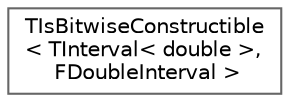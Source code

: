 digraph "Graphical Class Hierarchy"
{
 // INTERACTIVE_SVG=YES
 // LATEX_PDF_SIZE
  bgcolor="transparent";
  edge [fontname=Helvetica,fontsize=10,labelfontname=Helvetica,labelfontsize=10];
  node [fontname=Helvetica,fontsize=10,shape=box,height=0.2,width=0.4];
  rankdir="LR";
  Node0 [id="Node000000",label="TIsBitwiseConstructible\l\< TInterval\< double \>,\l FDoubleInterval \>",height=0.2,width=0.4,color="grey40", fillcolor="white", style="filled",URL="$d3/d40/structTIsBitwiseConstructible_3_01TInterval_3_01double_01_4_00_01FDoubleInterval_01_4.html",tooltip=" "];
}
